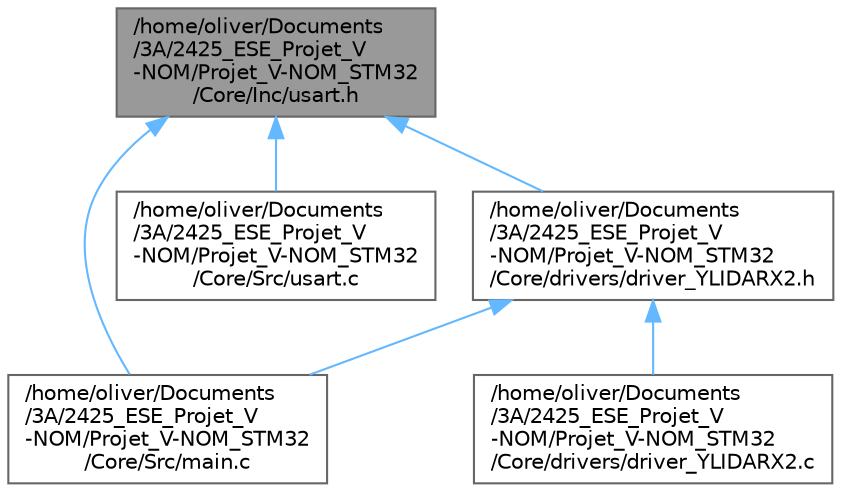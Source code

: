 digraph "/home/oliver/Documents/3A/2425_ESE_Projet_V-NOM/Projet_V-NOM_STM32/Core/Inc/usart.h"
{
 // LATEX_PDF_SIZE
  bgcolor="transparent";
  edge [fontname=Helvetica,fontsize=10,labelfontname=Helvetica,labelfontsize=10];
  node [fontname=Helvetica,fontsize=10,shape=box,height=0.2,width=0.4];
  Node1 [id="Node000001",label="/home/oliver/Documents\l/3A/2425_ESE_Projet_V\l-NOM/Projet_V-NOM_STM32\l/Core/Inc/usart.h",height=0.2,width=0.4,color="gray40", fillcolor="grey60", style="filled", fontcolor="black",tooltip="This file contains all the function prototypes for the usart.c file."];
  Node1 -> Node2 [id="edge1_Node000001_Node000002",dir="back",color="steelblue1",style="solid",tooltip=" "];
  Node2 [id="Node000002",label="/home/oliver/Documents\l/3A/2425_ESE_Projet_V\l-NOM/Projet_V-NOM_STM32\l/Core/Src/main.c",height=0.2,width=0.4,color="grey40", fillcolor="white", style="filled",URL="$main_8c.html",tooltip=": Main program body"];
  Node1 -> Node3 [id="edge2_Node000001_Node000003",dir="back",color="steelblue1",style="solid",tooltip=" "];
  Node3 [id="Node000003",label="/home/oliver/Documents\l/3A/2425_ESE_Projet_V\l-NOM/Projet_V-NOM_STM32\l/Core/Src/usart.c",height=0.2,width=0.4,color="grey40", fillcolor="white", style="filled",URL="$usart_8c.html",tooltip="This file provides code for the configuration of the USART instances."];
  Node1 -> Node4 [id="edge3_Node000001_Node000004",dir="back",color="steelblue1",style="solid",tooltip=" "];
  Node4 [id="Node000004",label="/home/oliver/Documents\l/3A/2425_ESE_Projet_V\l-NOM/Projet_V-NOM_STM32\l/Core/drivers/driver_YLIDARX2.h",height=0.2,width=0.4,color="grey40", fillcolor="white", style="filled",URL="$driver__YLIDARX2_8h.html",tooltip="Header file for the YDLIDAR X2 driver."];
  Node4 -> Node2 [id="edge4_Node000004_Node000002",dir="back",color="steelblue1",style="solid",tooltip=" "];
  Node4 -> Node5 [id="edge5_Node000004_Node000005",dir="back",color="steelblue1",style="solid",tooltip=" "];
  Node5 [id="Node000005",label="/home/oliver/Documents\l/3A/2425_ESE_Projet_V\l-NOM/Projet_V-NOM_STM32\l/Core/drivers/driver_YLIDARX2.c",height=0.2,width=0.4,color="grey40", fillcolor="white", style="filled",URL="$driver__YLIDARX2_8c.html",tooltip="Implementation of the YDLIDAR X2 driver."];
}
